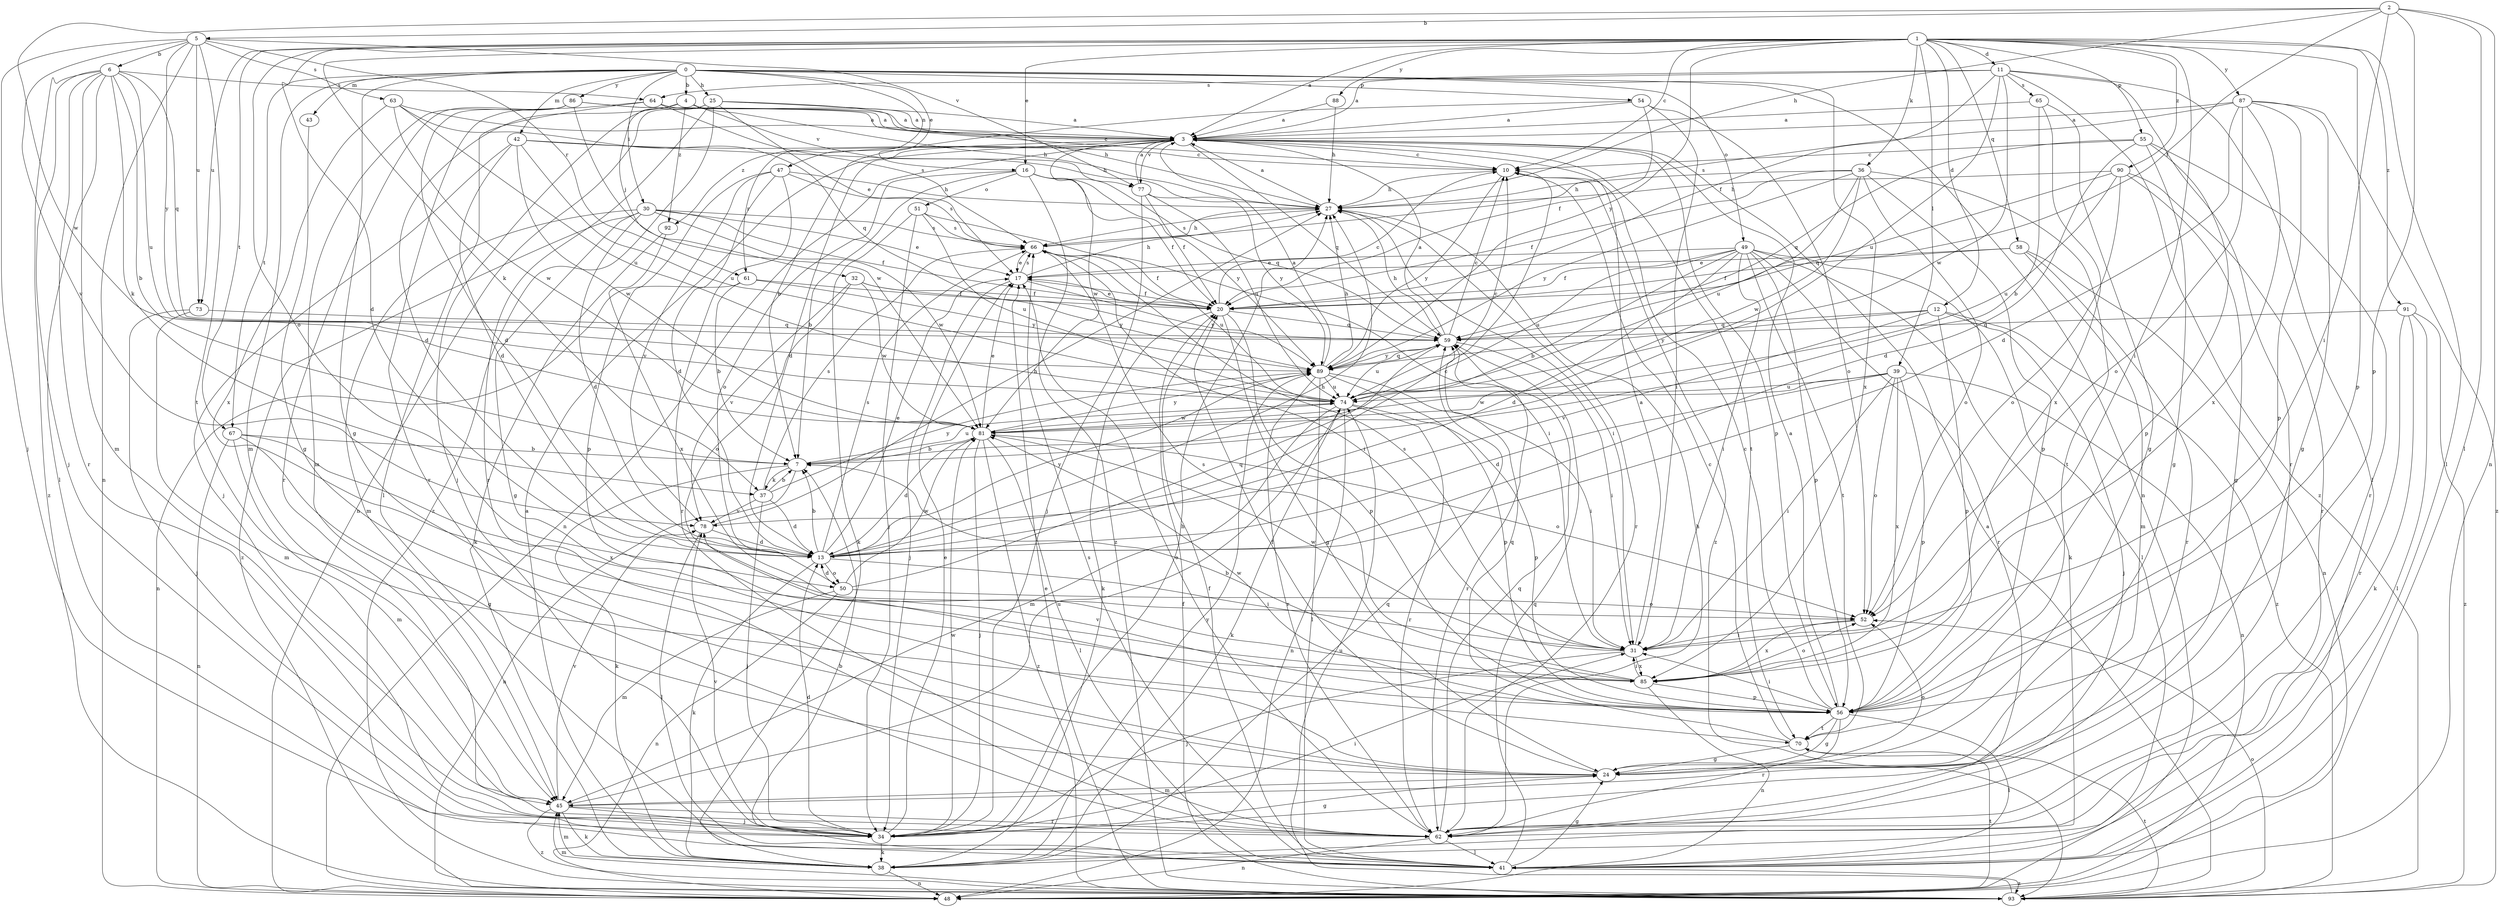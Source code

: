 strict digraph  {
0;
1;
2;
3;
4;
5;
6;
7;
10;
11;
12;
13;
16;
17;
20;
24;
25;
27;
30;
31;
32;
34;
36;
37;
38;
39;
41;
42;
43;
45;
47;
48;
49;
50;
51;
52;
54;
55;
56;
58;
59;
61;
62;
63;
64;
65;
66;
67;
70;
73;
74;
77;
78;
81;
85;
86;
87;
88;
89;
90;
91;
92;
93;
0 -> 4  [label=b];
0 -> 16  [label=e];
0 -> 24  [label=g];
0 -> 25  [label=h];
0 -> 30  [label=i];
0 -> 42  [label=m];
0 -> 43  [label=m];
0 -> 45  [label=m];
0 -> 47  [label=n];
0 -> 48  [label=n];
0 -> 49  [label=o];
0 -> 54  [label=p];
0 -> 67  [label=t];
0 -> 85  [label=x];
0 -> 86  [label=y];
1 -> 3  [label=a];
1 -> 10  [label=c];
1 -> 11  [label=d];
1 -> 12  [label=d];
1 -> 13  [label=d];
1 -> 16  [label=e];
1 -> 31  [label=i];
1 -> 36  [label=k];
1 -> 37  [label=k];
1 -> 39  [label=l];
1 -> 41  [label=l];
1 -> 50  [label=o];
1 -> 55  [label=p];
1 -> 56  [label=p];
1 -> 58  [label=q];
1 -> 67  [label=t];
1 -> 73  [label=u];
1 -> 87  [label=y];
1 -> 88  [label=y];
1 -> 89  [label=y];
1 -> 90  [label=z];
1 -> 91  [label=z];
2 -> 5  [label=b];
2 -> 20  [label=f];
2 -> 27  [label=h];
2 -> 31  [label=i];
2 -> 41  [label=l];
2 -> 48  [label=n];
2 -> 56  [label=p];
2 -> 81  [label=w];
3 -> 10  [label=c];
3 -> 13  [label=d];
3 -> 48  [label=n];
3 -> 56  [label=p];
3 -> 59  [label=q];
3 -> 61  [label=r];
3 -> 70  [label=t];
3 -> 77  [label=v];
3 -> 81  [label=w];
3 -> 92  [label=z];
4 -> 3  [label=a];
4 -> 13  [label=d];
4 -> 27  [label=h];
4 -> 32  [label=j];
4 -> 77  [label=v];
4 -> 92  [label=z];
5 -> 6  [label=b];
5 -> 34  [label=j];
5 -> 48  [label=n];
5 -> 61  [label=r];
5 -> 63  [label=s];
5 -> 70  [label=t];
5 -> 73  [label=u];
5 -> 77  [label=v];
5 -> 78  [label=v];
5 -> 89  [label=y];
6 -> 7  [label=b];
6 -> 34  [label=j];
6 -> 37  [label=k];
6 -> 41  [label=l];
6 -> 45  [label=m];
6 -> 59  [label=q];
6 -> 62  [label=r];
6 -> 64  [label=s];
6 -> 74  [label=u];
6 -> 93  [label=z];
7 -> 37  [label=k];
7 -> 38  [label=k];
7 -> 48  [label=n];
7 -> 74  [label=u];
10 -> 27  [label=h];
10 -> 89  [label=y];
10 -> 93  [label=z];
11 -> 3  [label=a];
11 -> 20  [label=f];
11 -> 41  [label=l];
11 -> 62  [label=r];
11 -> 64  [label=s];
11 -> 65  [label=s];
11 -> 74  [label=u];
11 -> 81  [label=w];
11 -> 93  [label=z];
12 -> 34  [label=j];
12 -> 56  [label=p];
12 -> 59  [label=q];
12 -> 78  [label=v];
12 -> 89  [label=y];
12 -> 93  [label=z];
13 -> 7  [label=b];
13 -> 10  [label=c];
13 -> 17  [label=e];
13 -> 27  [label=h];
13 -> 31  [label=i];
13 -> 38  [label=k];
13 -> 50  [label=o];
13 -> 66  [label=s];
13 -> 89  [label=y];
16 -> 7  [label=b];
16 -> 20  [label=f];
16 -> 50  [label=o];
16 -> 51  [label=o];
16 -> 59  [label=q];
16 -> 89  [label=y];
16 -> 93  [label=z];
17 -> 20  [label=f];
17 -> 27  [label=h];
17 -> 34  [label=j];
17 -> 66  [label=s];
17 -> 89  [label=y];
20 -> 10  [label=c];
20 -> 17  [label=e];
20 -> 24  [label=g];
20 -> 38  [label=k];
20 -> 56  [label=p];
20 -> 59  [label=q];
24 -> 20  [label=f];
24 -> 45  [label=m];
24 -> 52  [label=o];
25 -> 3  [label=a];
25 -> 17  [label=e];
25 -> 27  [label=h];
25 -> 34  [label=j];
25 -> 48  [label=n];
25 -> 62  [label=r];
25 -> 93  [label=z];
27 -> 3  [label=a];
27 -> 31  [label=i];
27 -> 62  [label=r];
27 -> 66  [label=s];
30 -> 13  [label=d];
30 -> 17  [label=e];
30 -> 20  [label=f];
30 -> 24  [label=g];
30 -> 45  [label=m];
30 -> 66  [label=s];
30 -> 81  [label=w];
30 -> 93  [label=z];
31 -> 3  [label=a];
31 -> 34  [label=j];
31 -> 66  [label=s];
31 -> 81  [label=w];
31 -> 85  [label=x];
32 -> 20  [label=f];
32 -> 52  [label=o];
32 -> 78  [label=v];
32 -> 81  [label=w];
32 -> 89  [label=y];
34 -> 13  [label=d];
34 -> 17  [label=e];
34 -> 24  [label=g];
34 -> 27  [label=h];
34 -> 31  [label=i];
34 -> 38  [label=k];
34 -> 78  [label=v];
34 -> 81  [label=w];
36 -> 20  [label=f];
36 -> 27  [label=h];
36 -> 52  [label=o];
36 -> 56  [label=p];
36 -> 70  [label=t];
36 -> 74  [label=u];
36 -> 81  [label=w];
36 -> 89  [label=y];
37 -> 7  [label=b];
37 -> 13  [label=d];
37 -> 34  [label=j];
37 -> 66  [label=s];
37 -> 78  [label=v];
37 -> 89  [label=y];
38 -> 3  [label=a];
38 -> 45  [label=m];
38 -> 48  [label=n];
38 -> 59  [label=q];
38 -> 89  [label=y];
39 -> 13  [label=d];
39 -> 31  [label=i];
39 -> 48  [label=n];
39 -> 52  [label=o];
39 -> 56  [label=p];
39 -> 74  [label=u];
39 -> 81  [label=w];
39 -> 85  [label=x];
41 -> 7  [label=b];
41 -> 20  [label=f];
41 -> 24  [label=g];
41 -> 59  [label=q];
41 -> 66  [label=s];
41 -> 93  [label=z];
42 -> 10  [label=c];
42 -> 13  [label=d];
42 -> 27  [label=h];
42 -> 34  [label=j];
42 -> 74  [label=u];
42 -> 81  [label=w];
43 -> 24  [label=g];
45 -> 34  [label=j];
45 -> 38  [label=k];
45 -> 62  [label=r];
45 -> 74  [label=u];
45 -> 78  [label=v];
45 -> 93  [label=z];
47 -> 13  [label=d];
47 -> 27  [label=h];
47 -> 56  [label=p];
47 -> 62  [label=r];
47 -> 66  [label=s];
47 -> 78  [label=v];
48 -> 70  [label=t];
49 -> 7  [label=b];
49 -> 13  [label=d];
49 -> 17  [label=e];
49 -> 20  [label=f];
49 -> 31  [label=i];
49 -> 38  [label=k];
49 -> 41  [label=l];
49 -> 56  [label=p];
49 -> 62  [label=r];
49 -> 70  [label=t];
49 -> 74  [label=u];
50 -> 13  [label=d];
50 -> 45  [label=m];
50 -> 48  [label=n];
50 -> 52  [label=o];
50 -> 59  [label=q];
50 -> 81  [label=w];
51 -> 31  [label=i];
51 -> 34  [label=j];
51 -> 38  [label=k];
51 -> 66  [label=s];
51 -> 74  [label=u];
52 -> 31  [label=i];
52 -> 85  [label=x];
54 -> 3  [label=a];
54 -> 7  [label=b];
54 -> 20  [label=f];
54 -> 31  [label=i];
54 -> 52  [label=o];
55 -> 10  [label=c];
55 -> 13  [label=d];
55 -> 24  [label=g];
55 -> 56  [label=p];
55 -> 59  [label=q];
55 -> 62  [label=r];
56 -> 3  [label=a];
56 -> 10  [label=c];
56 -> 24  [label=g];
56 -> 31  [label=i];
56 -> 41  [label=l];
56 -> 62  [label=r];
56 -> 70  [label=t];
56 -> 78  [label=v];
56 -> 81  [label=w];
58 -> 17  [label=e];
58 -> 20  [label=f];
58 -> 45  [label=m];
58 -> 48  [label=n];
58 -> 62  [label=r];
59 -> 3  [label=a];
59 -> 10  [label=c];
59 -> 27  [label=h];
59 -> 31  [label=i];
59 -> 62  [label=r];
59 -> 74  [label=u];
59 -> 89  [label=y];
61 -> 7  [label=b];
61 -> 20  [label=f];
61 -> 48  [label=n];
61 -> 89  [label=y];
62 -> 17  [label=e];
62 -> 27  [label=h];
62 -> 41  [label=l];
62 -> 48  [label=n];
62 -> 59  [label=q];
63 -> 3  [label=a];
63 -> 59  [label=q];
63 -> 74  [label=u];
63 -> 81  [label=w];
63 -> 85  [label=x];
64 -> 3  [label=a];
64 -> 41  [label=l];
64 -> 62  [label=r];
64 -> 66  [label=s];
65 -> 3  [label=a];
65 -> 7  [label=b];
65 -> 24  [label=g];
65 -> 85  [label=x];
66 -> 17  [label=e];
66 -> 20  [label=f];
66 -> 27  [label=h];
66 -> 31  [label=i];
66 -> 74  [label=u];
67 -> 7  [label=b];
67 -> 24  [label=g];
67 -> 45  [label=m];
67 -> 48  [label=n];
67 -> 85  [label=x];
70 -> 10  [label=c];
70 -> 24  [label=g];
70 -> 59  [label=q];
73 -> 34  [label=j];
73 -> 45  [label=m];
73 -> 59  [label=q];
74 -> 10  [label=c];
74 -> 38  [label=k];
74 -> 45  [label=m];
74 -> 48  [label=n];
74 -> 56  [label=p];
74 -> 62  [label=r];
74 -> 81  [label=w];
77 -> 3  [label=a];
77 -> 20  [label=f];
77 -> 34  [label=j];
77 -> 74  [label=u];
77 -> 89  [label=y];
78 -> 13  [label=d];
78 -> 27  [label=h];
78 -> 41  [label=l];
81 -> 7  [label=b];
81 -> 13  [label=d];
81 -> 17  [label=e];
81 -> 34  [label=j];
81 -> 41  [label=l];
81 -> 52  [label=o];
81 -> 89  [label=y];
81 -> 93  [label=z];
85 -> 7  [label=b];
85 -> 31  [label=i];
85 -> 48  [label=n];
85 -> 52  [label=o];
85 -> 56  [label=p];
85 -> 66  [label=s];
86 -> 3  [label=a];
86 -> 10  [label=c];
86 -> 13  [label=d];
86 -> 45  [label=m];
86 -> 62  [label=r];
86 -> 81  [label=w];
87 -> 3  [label=a];
87 -> 13  [label=d];
87 -> 24  [label=g];
87 -> 52  [label=o];
87 -> 56  [label=p];
87 -> 66  [label=s];
87 -> 85  [label=x];
87 -> 93  [label=z];
88 -> 3  [label=a];
88 -> 27  [label=h];
89 -> 3  [label=a];
89 -> 27  [label=h];
89 -> 31  [label=i];
89 -> 41  [label=l];
89 -> 56  [label=p];
89 -> 59  [label=q];
89 -> 62  [label=r];
89 -> 74  [label=u];
90 -> 24  [label=g];
90 -> 27  [label=h];
90 -> 52  [label=o];
90 -> 59  [label=q];
90 -> 62  [label=r];
90 -> 74  [label=u];
91 -> 38  [label=k];
91 -> 41  [label=l];
91 -> 59  [label=q];
91 -> 62  [label=r];
91 -> 93  [label=z];
92 -> 38  [label=k];
92 -> 85  [label=x];
93 -> 3  [label=a];
93 -> 17  [label=e];
93 -> 20  [label=f];
93 -> 45  [label=m];
93 -> 52  [label=o];
93 -> 70  [label=t];
93 -> 74  [label=u];
}
